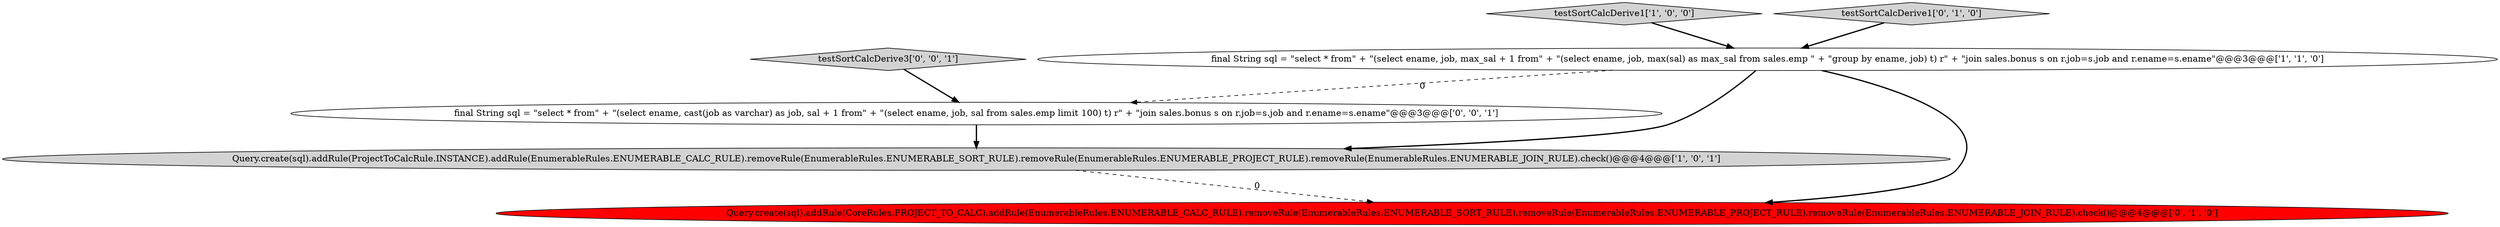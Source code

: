 digraph {
1 [style = filled, label = "Query.create(sql).addRule(ProjectToCalcRule.INSTANCE).addRule(EnumerableRules.ENUMERABLE_CALC_RULE).removeRule(EnumerableRules.ENUMERABLE_SORT_RULE).removeRule(EnumerableRules.ENUMERABLE_PROJECT_RULE).removeRule(EnumerableRules.ENUMERABLE_JOIN_RULE).check()@@@4@@@['1', '0', '1']", fillcolor = lightgray, shape = ellipse image = "AAA0AAABBB1BBB"];
5 [style = filled, label = "final String sql = \"select * from\" + \"(select ename, cast(job as varchar) as job, sal + 1 from\" + \"(select ename, job, sal from sales.emp limit 100) t) r\" + \"join sales.bonus s on r.job=s.job and r.ename=s.ename\"@@@3@@@['0', '0', '1']", fillcolor = white, shape = ellipse image = "AAA0AAABBB3BBB"];
0 [style = filled, label = "final String sql = \"select * from\" + \"(select ename, job, max_sal + 1 from\" + \"(select ename, job, max(sal) as max_sal from sales.emp \" + \"group by ename, job) t) r\" + \"join sales.bonus s on r.job=s.job and r.ename=s.ename\"@@@3@@@['1', '1', '0']", fillcolor = white, shape = ellipse image = "AAA0AAABBB1BBB"];
6 [style = filled, label = "testSortCalcDerive3['0', '0', '1']", fillcolor = lightgray, shape = diamond image = "AAA0AAABBB3BBB"];
2 [style = filled, label = "testSortCalcDerive1['1', '0', '0']", fillcolor = lightgray, shape = diamond image = "AAA0AAABBB1BBB"];
4 [style = filled, label = "Query.create(sql).addRule(CoreRules.PROJECT_TO_CALC).addRule(EnumerableRules.ENUMERABLE_CALC_RULE).removeRule(EnumerableRules.ENUMERABLE_SORT_RULE).removeRule(EnumerableRules.ENUMERABLE_PROJECT_RULE).removeRule(EnumerableRules.ENUMERABLE_JOIN_RULE).check()@@@4@@@['0', '1', '0']", fillcolor = red, shape = ellipse image = "AAA1AAABBB2BBB"];
3 [style = filled, label = "testSortCalcDerive1['0', '1', '0']", fillcolor = lightgray, shape = diamond image = "AAA0AAABBB2BBB"];
1->4 [style = dashed, label="0"];
5->1 [style = bold, label=""];
6->5 [style = bold, label=""];
2->0 [style = bold, label=""];
0->5 [style = dashed, label="0"];
0->4 [style = bold, label=""];
0->1 [style = bold, label=""];
3->0 [style = bold, label=""];
}
